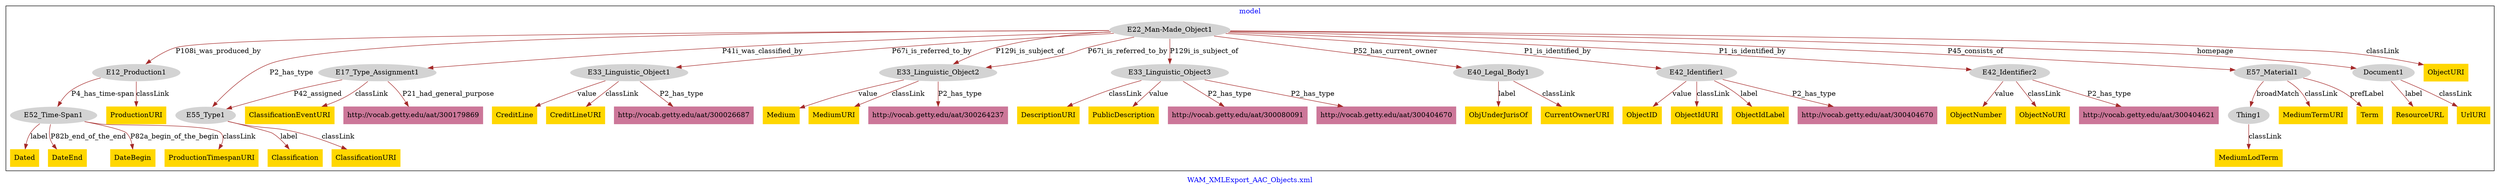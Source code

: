 digraph n0 {
fontcolor="blue"
remincross="true"
label="WAM_XMLExport_AAC_Objects.xml"
subgraph cluster {
label="model"
n2[style="filled",color="white",fillcolor="lightgray",label="E12_Production1"];
n3[style="filled",color="white",fillcolor="lightgray",label="E52_Time-Span1"];
n4[style="filled",color="white",fillcolor="lightgray",label="E17_Type_Assignment1"];
n5[style="filled",color="white",fillcolor="lightgray",label="E55_Type1"];
n6[style="filled",color="white",fillcolor="lightgray",label="E22_Man-Made_Object1"];
n7[style="filled",color="white",fillcolor="lightgray",label="E33_Linguistic_Object1"];
n8[style="filled",color="white",fillcolor="lightgray",label="E33_Linguistic_Object2"];
n9[style="filled",color="white",fillcolor="lightgray",label="E33_Linguistic_Object3"];
n10[style="filled",color="white",fillcolor="lightgray",label="E40_Legal_Body1"];
n11[style="filled",color="white",fillcolor="lightgray",label="E42_Identifier1"];
n12[style="filled",color="white",fillcolor="lightgray",label="E42_Identifier2"];
n13[style="filled",color="white",fillcolor="lightgray",label="E57_Material1"];
n14[style="filled",color="white",fillcolor="lightgray",label="Document1"];
n15[style="filled",color="white",fillcolor="lightgray",label="Thing1"];
n16[shape="plaintext",style="filled",fillcolor="gold",label="ObjectNumber"];
n17[shape="plaintext",style="filled",fillcolor="gold",label="ObjUnderJurisOf"];
n18[shape="plaintext",style="filled",fillcolor="gold",label="ObjectID"];
n19[shape="plaintext",style="filled",fillcolor="gold",label="Classification"];
n20[shape="plaintext",style="filled",fillcolor="gold",label="MediumTermURI"];
n21[shape="plaintext",style="filled",fillcolor="gold",label="Dated"];
n22[shape="plaintext",style="filled",fillcolor="gold",label="DescriptionURI"];
n23[shape="plaintext",style="filled",fillcolor="gold",label="ProductionURI"];
n24[shape="plaintext",style="filled",fillcolor="gold",label="CurrentOwnerURI"];
n25[shape="plaintext",style="filled",fillcolor="gold",label="ClassificationEventURI"];
n26[shape="plaintext",style="filled",fillcolor="gold",label="MediumLodTerm"];
n27[shape="plaintext",style="filled",fillcolor="gold",label="ObjectNoURI"];
n28[shape="plaintext",style="filled",fillcolor="gold",label="Medium"];
n29[shape="plaintext",style="filled",fillcolor="gold",label="MediumURI"];
n30[shape="plaintext",style="filled",fillcolor="gold",label="ObjectIdURI"];
n31[shape="plaintext",style="filled",fillcolor="gold",label="ObjectIdLabel"];
n32[shape="plaintext",style="filled",fillcolor="gold",label="ObjectURI"];
n33[shape="plaintext",style="filled",fillcolor="gold",label="DateEnd"];
n34[shape="plaintext",style="filled",fillcolor="gold",label="DateBegin"];
n35[shape="plaintext",style="filled",fillcolor="gold",label="CreditLine"];
n36[shape="plaintext",style="filled",fillcolor="gold",label="ClassificationURI"];
n37[shape="plaintext",style="filled",fillcolor="gold",label="ResourceURL"];
n38[shape="plaintext",style="filled",fillcolor="gold",label="PublicDescription"];
n39[shape="plaintext",style="filled",fillcolor="gold",label="ProductionTimespanURI"];
n40[shape="plaintext",style="filled",fillcolor="gold",label="CreditLineURI"];
n41[shape="plaintext",style="filled",fillcolor="gold",label="UrlURI"];
n42[shape="plaintext",style="filled",fillcolor="gold",label="Term"];
n43[shape="plaintext",style="filled",fillcolor="#CC7799",label="http://vocab.getty.edu/aat/300080091"];
n44[shape="plaintext",style="filled",fillcolor="#CC7799",label="http://vocab.getty.edu/aat/300404670"];
n45[shape="plaintext",style="filled",fillcolor="#CC7799",label="http://vocab.getty.edu/aat/300264237"];
n46[shape="plaintext",style="filled",fillcolor="#CC7799",label="http://vocab.getty.edu/aat/300404670"];
n47[shape="plaintext",style="filled",fillcolor="#CC7799",label="http://vocab.getty.edu/aat/300179869"];
n48[shape="plaintext",style="filled",fillcolor="#CC7799",label="http://vocab.getty.edu/aat/300026687"];
n49[shape="plaintext",style="filled",fillcolor="#CC7799",label="http://vocab.getty.edu/aat/300404621"];
}
n2 -> n3[color="brown",fontcolor="black",label="P4_has_time-span"]
n4 -> n5[color="brown",fontcolor="black",label="P42_assigned"]
n6 -> n2[color="brown",fontcolor="black",label="P108i_was_produced_by"]
n6 -> n4[color="brown",fontcolor="black",label="P41i_was_classified_by"]
n6 -> n7[color="brown",fontcolor="black",label="P67i_is_referred_to_by"]
n6 -> n8[color="brown",fontcolor="black",label="P129i_is_subject_of"]
n6 -> n9[color="brown",fontcolor="black",label="P129i_is_subject_of"]
n6 -> n10[color="brown",fontcolor="black",label="P52_has_current_owner"]
n6 -> n11[color="brown",fontcolor="black",label="P1_is_identified_by"]
n6 -> n12[color="brown",fontcolor="black",label="P1_is_identified_by"]
n6 -> n13[color="brown",fontcolor="black",label="P45_consists_of"]
n6 -> n14[color="brown",fontcolor="black",label="homepage"]
n13 -> n15[color="brown",fontcolor="black",label="broadMatch"]
n12 -> n16[color="brown",fontcolor="black",label="value"]
n10 -> n17[color="brown",fontcolor="black",label="label"]
n11 -> n18[color="brown",fontcolor="black",label="value"]
n5 -> n19[color="brown",fontcolor="black",label="label"]
n13 -> n20[color="brown",fontcolor="black",label="classLink"]
n3 -> n21[color="brown",fontcolor="black",label="label"]
n9 -> n22[color="brown",fontcolor="black",label="classLink"]
n2 -> n23[color="brown",fontcolor="black",label="classLink"]
n10 -> n24[color="brown",fontcolor="black",label="classLink"]
n4 -> n25[color="brown",fontcolor="black",label="classLink"]
n15 -> n26[color="brown",fontcolor="black",label="classLink"]
n12 -> n27[color="brown",fontcolor="black",label="classLink"]
n8 -> n28[color="brown",fontcolor="black",label="value"]
n8 -> n29[color="brown",fontcolor="black",label="classLink"]
n11 -> n30[color="brown",fontcolor="black",label="classLink"]
n11 -> n31[color="brown",fontcolor="black",label="label"]
n6 -> n32[color="brown",fontcolor="black",label="classLink"]
n3 -> n33[color="brown",fontcolor="black",label="P82b_end_of_the_end"]
n3 -> n34[color="brown",fontcolor="black",label="P82a_begin_of_the_begin"]
n7 -> n35[color="brown",fontcolor="black",label="value"]
n5 -> n36[color="brown",fontcolor="black",label="classLink"]
n14 -> n37[color="brown",fontcolor="black",label="label"]
n9 -> n38[color="brown",fontcolor="black",label="value"]
n3 -> n39[color="brown",fontcolor="black",label="classLink"]
n7 -> n40[color="brown",fontcolor="black",label="classLink"]
n14 -> n41[color="brown",fontcolor="black",label="classLink"]
n13 -> n42[color="brown",fontcolor="black",label="prefLabel"]
n9 -> n43[color="brown",fontcolor="black",label="P2_has_type"]
n9 -> n44[color="brown",fontcolor="black",label="P2_has_type"]
n6 -> n5[color="brown",fontcolor="black",label="P2_has_type"]
n8 -> n45[color="brown",fontcolor="black",label="P2_has_type"]
n11 -> n46[color="brown",fontcolor="black",label="P2_has_type"]
n4 -> n47[color="brown",fontcolor="black",label="P21_had_general_purpose"]
n7 -> n48[color="brown",fontcolor="black",label="P2_has_type"]
n6 -> n8[color="brown",fontcolor="black",label="P67i_is_referred_to_by"]
n12 -> n49[color="brown",fontcolor="black",label="P2_has_type"]
}

